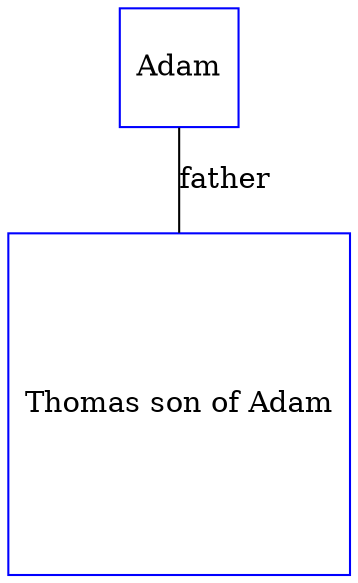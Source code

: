 digraph D {
    edge [dir=none];    node [shape=box];    "010532"   [label="Adam", shape=box, regular=1, color="blue"] ;
"009623"   [label="Thomas son of Adam", shape=box, regular=1, color="blue"] ;
010532->009623 [label="father",arrowsize=0.0]; 
}